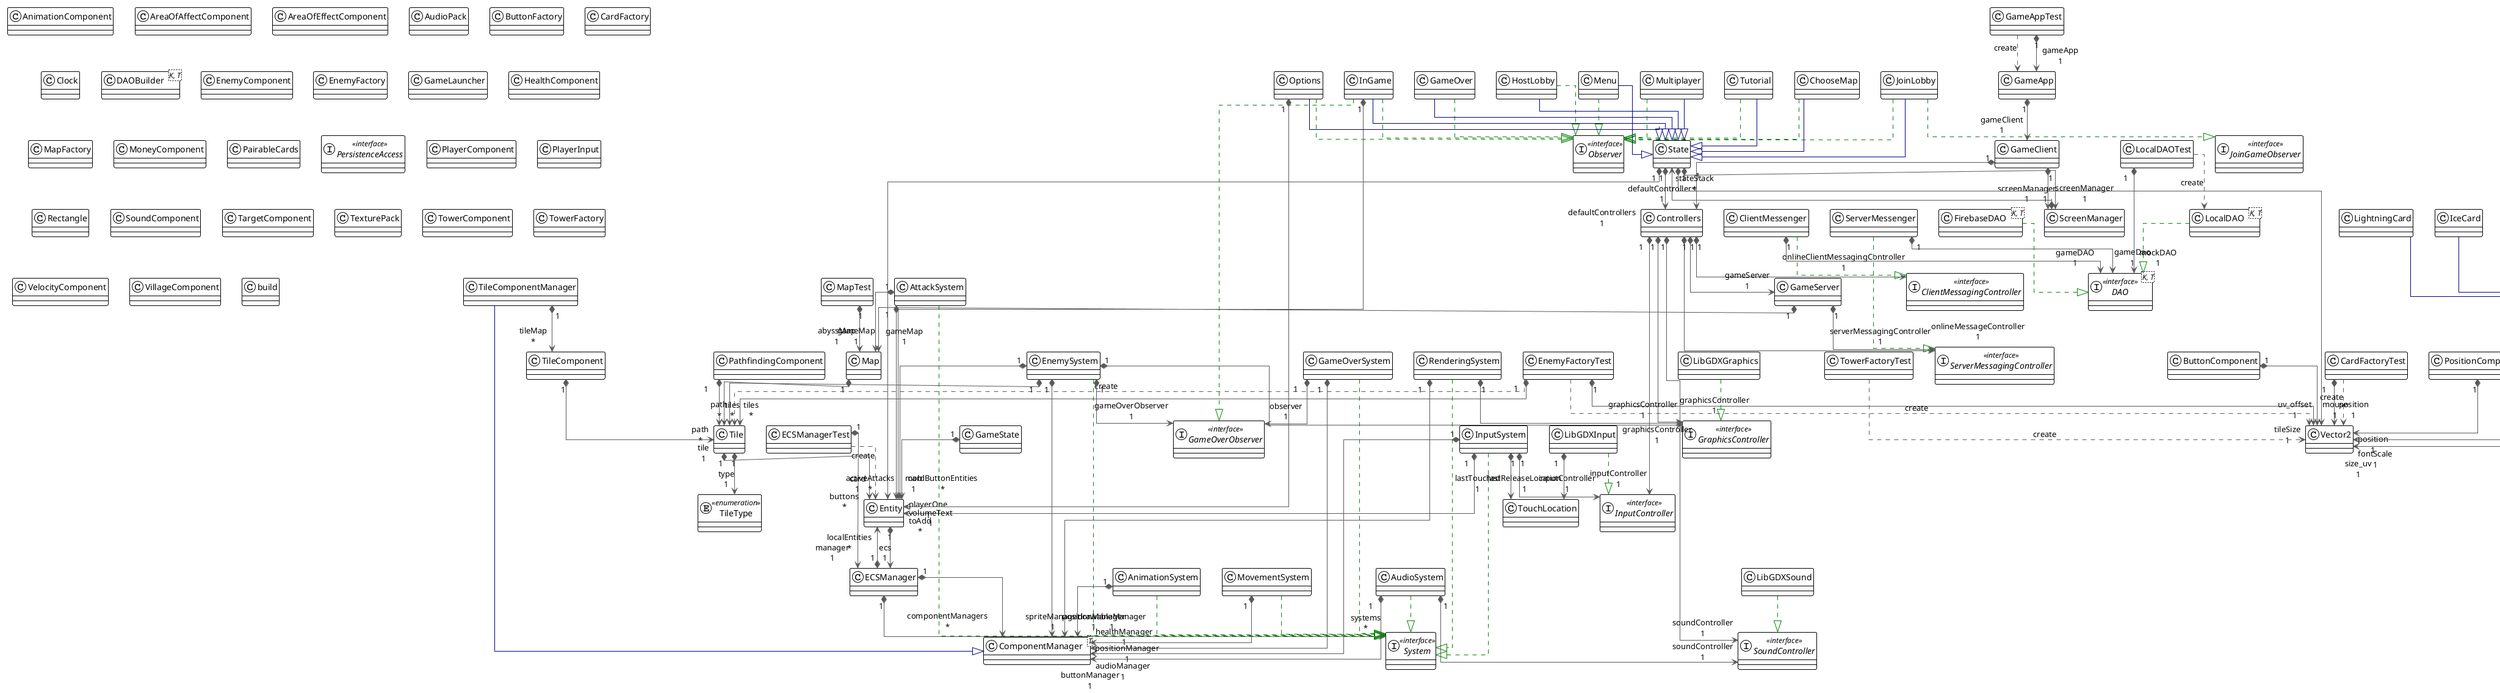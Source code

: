 @startuml

!theme plain
top to bottom direction
skinparam linetype ortho

class AnimationComponent
class AnimationSystem
class AreaOfAffectComponent
class AreaOfEffectComponent
class AttackSystem
class AudioPack
class AudioSystem
class BowCard
class ButtonComponent
class ButtonFactory
class Card
class CardFactory
class CardFactoryTest
class CardHolderComponent
class ChooseMap
interface ClientMessagingController << interface >>
class ClientMessenger
class Clock
class ComponentManager<T>
class Controllers
class CostComponent
interface DAO<K, T> << interface >>
class DAOBuilder<K, T>
class ECSManager
class ECSManagerTest
class EnemyComponent
class EnemyFactory
class EnemyFactoryTest
class EnemySystem
class Entity
class FirebaseDAO<K, T>
class FlameCard
class GameApp
class GameAppTest
class GameClient
class GameLauncher
class GameOver
interface GameOverObserver << interface >>
class GameOverSystem
class GameServer
class GameState
interface GraphicsController << interface >>
class HealthComponent
class HostLobby
class IceCard
class InGame
interface InputController << interface >>
class InputSystem
interface JoinGameObserver << interface >>
class JoinLobby
class LibGDXGraphics
class LibGDXInput
class LibGDXSound
class LightningCard
class LocalDAO<K, T>
class LocalDAOTest
class MagicCard
class Map
class MapFactory
class MapTest
class MeleeCard
class Menu
class MoneyComponent
class MovementSystem
class Multiplayer
interface Observer << interface >>
class Options
class PairableCards
class PathfindingComponent
interface PersistenceAccess << interface >>
class PlacedCardComponent
class PlayerComponent
class PlayerInput
class PositionComponent
class PowerCard
class Rectangle
class RenderingSystem
class ScreenManager
interface ServerMessagingController << interface >>
class ServerMessenger
class SoundComponent
interface SoundController << interface >>
class SpriteComponent
class State
interface System << interface >>
class TargetComponent
class TechnologyCard
class TextComponent
class TexturePack
class TexturePack
class Tile
class TileComponent
class TileComponentManager
enum TileType << enumeration >>
class TouchLocation
class TowerComponent
class TowerFactory
class TowerFactoryTest
class Tutorial
class Vector2
class Vector3
class VelocityComponent
class VillageComponent
class build

AnimationSystem           "1" *-[#595959,plain]-> "spriteManager\n1" ComponentManager          
AnimationSystem            -[#008200,dashed]-^  System                    
AttackSystem              "1" *-[#595959,plain]-> "activeAttacks\n*" Entity                    
AttackSystem              "1" *-[#595959,plain]-> "gameMap\n1" Map                       
AttackSystem               -[#008200,dashed]-^  System                    
AudioSystem               "1" *-[#595959,plain]-> "audioManager\n1" ComponentManager          
AudioSystem               "1" *-[#595959,plain]-> "soundController\n1" SoundController           
AudioSystem                -[#008200,dashed]-^  System                    
BowCard                    -[#000082,plain]-^  Card                      
ButtonComponent           "1" *-[#595959,plain]-> "uv_offset\n1" Vector2                   
Card                      "1" *-[#595959,plain]-> "costComponent\n1" CostComponent             
Card                      "1" *-[#595959,plain]-> "placedCardComponent\n1" PlacedCardComponent       
Card                      "1" *-[#595959,plain]-> "spriteComponent\n1" SpriteComponent           
CardFactoryTest           "1" *-[#595959,plain]-> "position\n1" Vector2                   
CardFactoryTest            -[#595959,dashed]->  Vector2                   : "«create»"
CardHolderComponent       "1" *-[#595959,plain]-> "cardList\n*" Card                      
ChooseMap                  -[#008200,dashed]-^  Observer                  
ChooseMap                  -[#000082,plain]-^  State                     
ClientMessenger            -[#008200,dashed]-^  ClientMessagingController 
ClientMessenger           "1" *-[#595959,plain]-> "gameDAO\n1" DAO                       
Controllers               "1" *-[#595959,plain]-> "onlineClientMessagingController\n1" ClientMessagingController 
Controllers               "1" *-[#595959,plain]-> "gameServer\n1" GameServer                
Controllers               "1" *-[#595959,plain]-> "graphicsController\n1" GraphicsController        
Controllers               "1" *-[#595959,plain]-> "inputController\n1" InputController           
Controllers               "1" *-[#595959,plain]-> "serverMessagingController\n1" ServerMessagingController 
Controllers               "1" *-[#595959,plain]-> "soundController\n1" SoundController           
ECSManager                "1" *-[#595959,plain]-> "componentManagers\n*" ComponentManager          
ECSManager                "1" *-[#595959,plain]-> "localEntities\n*" Entity                    
ECSManager                "1" *-[#595959,plain]-> "systems\n*" System                    
ECSManagerTest            "1" *-[#595959,plain]-> "manager\n1" ECSManager                
ECSManagerTest             -[#595959,dashed]->  Entity                    : "«create»"
EnemyFactoryTest           -[#595959,dashed]->  Tile                      : "«create»"
EnemyFactoryTest          "1" *-[#595959,plain]-> "tiles\n*" Tile                      
EnemyFactoryTest          "1" *-[#595959,plain]-> "tileSize\n1" Vector2                   
EnemyFactoryTest           -[#595959,dashed]->  Vector2                   : "«create»"
EnemySystem               "1" *-[#595959,plain]-> "positionManager\n1" ComponentManager          
EnemySystem               "1" *-[#595959,plain]-> "mob\n1" Entity                    
EnemySystem               "1" *-[#595959,plain]-> "gameOverObserver\n1" GameOverObserver          
EnemySystem               "1" *-[#595959,plain]-> "graphicsController\n1" GraphicsController        
EnemySystem                -[#008200,dashed]-^  System                    
EnemySystem               "1" *-[#595959,plain]-> "path\n*" Tile                      
Entity                    "1" *-[#595959,plain]-> "ecs\n1" ECSManager                
FirebaseDAO                -[#008200,dashed]-^  DAO                       
FlameCard                  -[#000082,plain]-^  Card                      
GameApp                   "1" *-[#595959,plain]-> "gameClient\n1" GameClient                
GameAppTest                -[#595959,dashed]->  GameApp                   : "«create»"
GameAppTest               "1" *-[#595959,plain]-> "gameApp\n1" GameApp                   
GameClient                "1" *-[#595959,plain]-> "defaultControllers\n1" Controllers               
GameClient                "1" *-[#595959,plain]-> "screenManager\n1" ScreenManager             
GameOver                   -[#008200,dashed]-^  Observer                  
GameOver                   -[#000082,plain]-^  State                     
GameOverSystem            "1" *-[#595959,plain]-> "healthManager\n1" ComponentManager          
GameOverSystem            "1" *-[#595959,plain]-> "observer\n1" GameOverObserver          
GameOverSystem             -[#008200,dashed]-^  System                    
GameServer                "1" *-[#595959,plain]-> "gameMap\n1" Map                       
GameServer                "1" *-[#595959,plain]-> "onlineMessageController\n1" ServerMessagingController 
GameState                 "1" *-[#595959,plain]-> "playerOne\n1" Entity                    
HostLobby                  -[#008200,dashed]-^  Observer                  
HostLobby                  -[#000082,plain]-^  State                     
IceCard                    -[#000082,plain]-^  Card                      
InGame                    "1" *-[#595959,plain]-> "cardButtonEntities\n*" Entity                    
InGame                     -[#008200,dashed]-^  GameOverObserver          
InGame                     -[#008200,dashed]-^  Observer                  
InGame                     -[#000082,plain]-^  State                     
InputSystem               "1" *-[#595959,plain]-> "buttonManager\n1" ComponentManager          
InputSystem               "1" *-[#595959,plain]-> "toAdd\n*" Entity                    
InputSystem               "1" *-[#595959,plain]-> "inputController\n1" InputController           
InputSystem                -[#008200,dashed]-^  System                    
InputSystem               "1" *-[#595959,plain]-> "lastTouched\n1" TouchLocation             
JoinLobby                  -[#008200,dashed]-^  JoinGameObserver          
JoinLobby                  -[#008200,dashed]-^  Observer                  
JoinLobby                  -[#000082,plain]-^  State                     
LibGDXGraphics             -[#008200,dashed]-^  GraphicsController        
LibGDXInput                -[#008200,dashed]-^  InputController           
LibGDXInput               "1" *-[#595959,plain]-> "lastReleaseLocation\n1" TouchLocation             
LibGDXSound                -[#008200,dashed]-^  SoundController           
LightningCard              -[#000082,plain]-^  Card                      
LocalDAO                   -[#008200,dashed]-^  DAO                       
LocalDAOTest              "1" *-[#595959,plain]-> "mockDAO\n1" DAO                       
LocalDAOTest               -[#595959,dashed]->  LocalDAO                  : "«create»"
MagicCard                  -[#000082,plain]-^  Card                      
Map                       "1" *-[#595959,plain]-> "tiles\n*" Tile                      
MapTest                   "1" *-[#595959,plain]-> "abyssMap\n1" Map                       
MeleeCard                  -[#000082,plain]-^  Card                      
Menu                       -[#008200,dashed]-^  Observer                  
Menu                       -[#000082,plain]-^  State                     
MovementSystem            "1" *-[#595959,plain]-> "positionManager\n1" ComponentManager          
MovementSystem             -[#008200,dashed]-^  System                    
Multiplayer                -[#008200,dashed]-^  Observer                  
Multiplayer                -[#000082,plain]-^  State                     
Options                   "1" *-[#595959,plain]-> "volumeText\n1" Entity                    
Options                    -[#008200,dashed]-^  Observer                  
Options                    -[#000082,plain]-^  State                     
PathfindingComponent      "1" *-[#595959,plain]-> "path\n*" Tile                      
PositionComponent         "1" *-[#595959,plain]-> "position\n1" Vector2                   
PowerCard                  -[#000082,plain]-^  Card                      
RenderingSystem           "1" *-[#595959,plain]-> "drawableManager\n1" ComponentManager          
RenderingSystem           "1" *-[#595959,plain]-> "graphicsController\n1" GraphicsController        
RenderingSystem            -[#008200,dashed]-^  System                    
ScreenManager             "1" *-[#595959,plain]-> "stateStack\n*" State                     
ServerMessenger           "1" *-[#595959,plain]-> "gameDao\n1" DAO                       
ServerMessenger            -[#008200,dashed]-^  ServerMessagingController 
SpriteComponent           "1" *-[#595959,plain]-> "size_uv\n1" Vector2                   
State                     "1" *-[#595959,plain]-> "defaultControllers\n1" Controllers               
State                     "1" *-[#595959,plain]-> "buttons\n*" Entity                    
State                     "1" *-[#595959,plain]-> "screenManager\n1" ScreenManager             
State                     "1" *-[#595959,plain]-> "mouse\n1" Vector2                   
TechnologyCard             -[#000082,plain]-^  Card                      
TextComponent             "1" *-[#595959,plain]-> "fontScale\n1" Vector2                   
TextComponent             "1" *-[#595959,plain]-> "color\n1" Vector3                   
Tile                      "1" *-[#595959,plain]-> "card\n1" Entity                    
Tile                      "1" *-[#595959,plain]-> "type\n1" TileType                  
TileComponent             "1" *-[#595959,plain]-> "tile\n1" Tile                      
TileComponentManager       -[#000082,plain]-^  ComponentManager          
TileComponentManager      "1" *-[#595959,plain]-> "tileMap\n*" TileComponent             
TowerFactoryTest           -[#595959,dashed]->  Vector2                   : "«create»"
Tutorial                   -[#008200,dashed]-^  Observer                  
Tutorial                   -[#000082,plain]-^  State                     
@enduml
